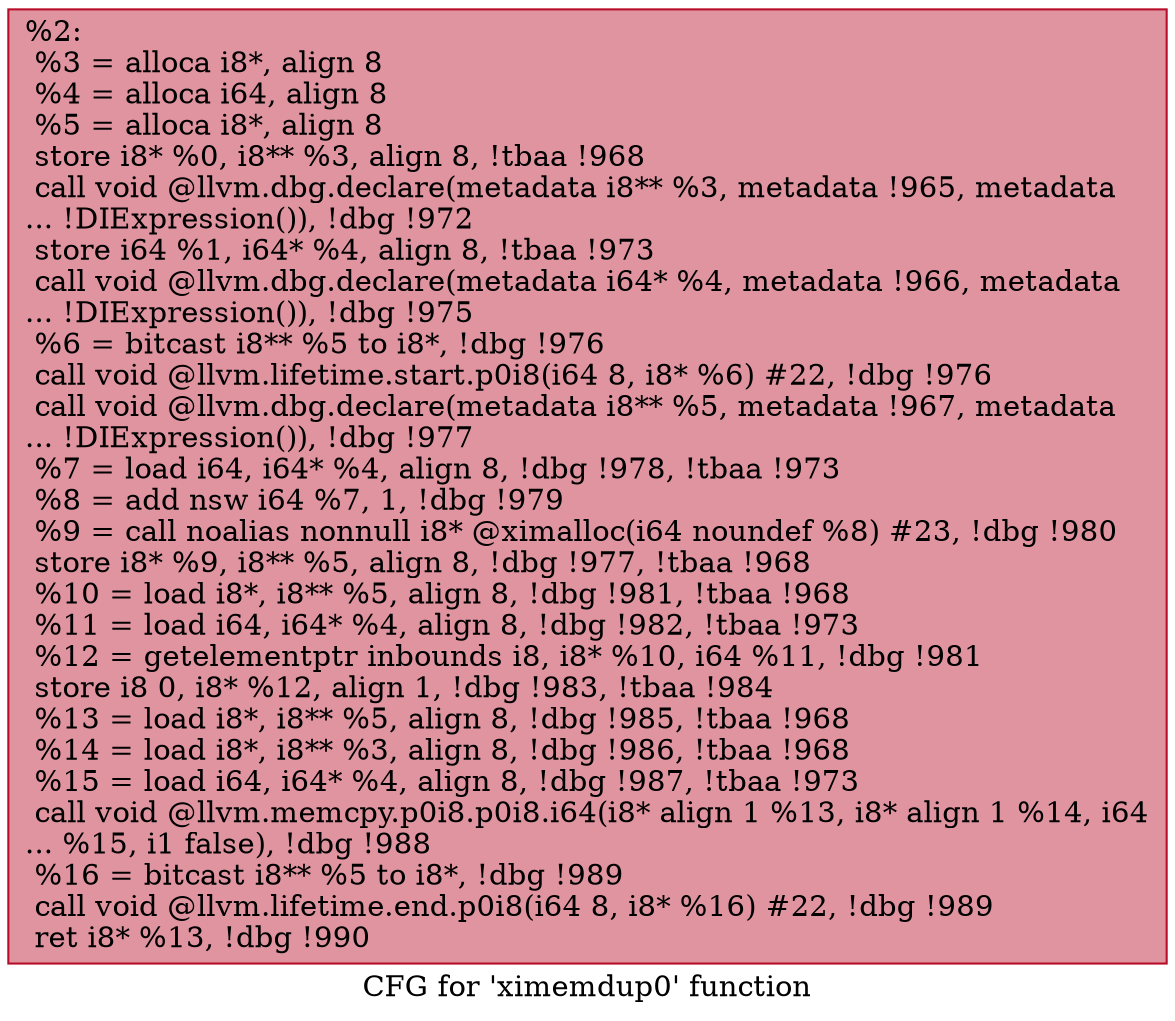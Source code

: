 digraph "CFG for 'ximemdup0' function" {
	label="CFG for 'ximemdup0' function";

	Node0x23d6930 [shape=record,color="#b70d28ff", style=filled, fillcolor="#b70d2870",label="{%2:\l  %3 = alloca i8*, align 8\l  %4 = alloca i64, align 8\l  %5 = alloca i8*, align 8\l  store i8* %0, i8** %3, align 8, !tbaa !968\l  call void @llvm.dbg.declare(metadata i8** %3, metadata !965, metadata\l... !DIExpression()), !dbg !972\l  store i64 %1, i64* %4, align 8, !tbaa !973\l  call void @llvm.dbg.declare(metadata i64* %4, metadata !966, metadata\l... !DIExpression()), !dbg !975\l  %6 = bitcast i8** %5 to i8*, !dbg !976\l  call void @llvm.lifetime.start.p0i8(i64 8, i8* %6) #22, !dbg !976\l  call void @llvm.dbg.declare(metadata i8** %5, metadata !967, metadata\l... !DIExpression()), !dbg !977\l  %7 = load i64, i64* %4, align 8, !dbg !978, !tbaa !973\l  %8 = add nsw i64 %7, 1, !dbg !979\l  %9 = call noalias nonnull i8* @ximalloc(i64 noundef %8) #23, !dbg !980\l  store i8* %9, i8** %5, align 8, !dbg !977, !tbaa !968\l  %10 = load i8*, i8** %5, align 8, !dbg !981, !tbaa !968\l  %11 = load i64, i64* %4, align 8, !dbg !982, !tbaa !973\l  %12 = getelementptr inbounds i8, i8* %10, i64 %11, !dbg !981\l  store i8 0, i8* %12, align 1, !dbg !983, !tbaa !984\l  %13 = load i8*, i8** %5, align 8, !dbg !985, !tbaa !968\l  %14 = load i8*, i8** %3, align 8, !dbg !986, !tbaa !968\l  %15 = load i64, i64* %4, align 8, !dbg !987, !tbaa !973\l  call void @llvm.memcpy.p0i8.p0i8.i64(i8* align 1 %13, i8* align 1 %14, i64\l... %15, i1 false), !dbg !988\l  %16 = bitcast i8** %5 to i8*, !dbg !989\l  call void @llvm.lifetime.end.p0i8(i64 8, i8* %16) #22, !dbg !989\l  ret i8* %13, !dbg !990\l}"];
}
